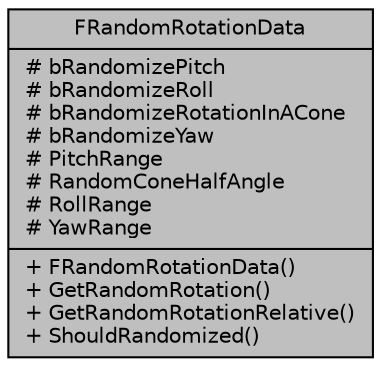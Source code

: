 digraph "FRandomRotationData"
{
  edge [fontname="Helvetica",fontsize="10",labelfontname="Helvetica",labelfontsize="10"];
  node [fontname="Helvetica",fontsize="10",shape=record];
  Node1 [label="{FRandomRotationData\n|# bRandomizePitch\l# bRandomizeRoll\l# bRandomizeRotationInACone\l# bRandomizeYaw\l# PitchRange\l# RandomConeHalfAngle\l# RollRange\l# YawRange\l|+ FRandomRotationData()\l+ GetRandomRotation()\l+ GetRandomRotationRelative()\l+ ShouldRandomized()\l}",height=0.2,width=0.4,color="black", fillcolor="grey75", style="filled", fontcolor="black"];
}
